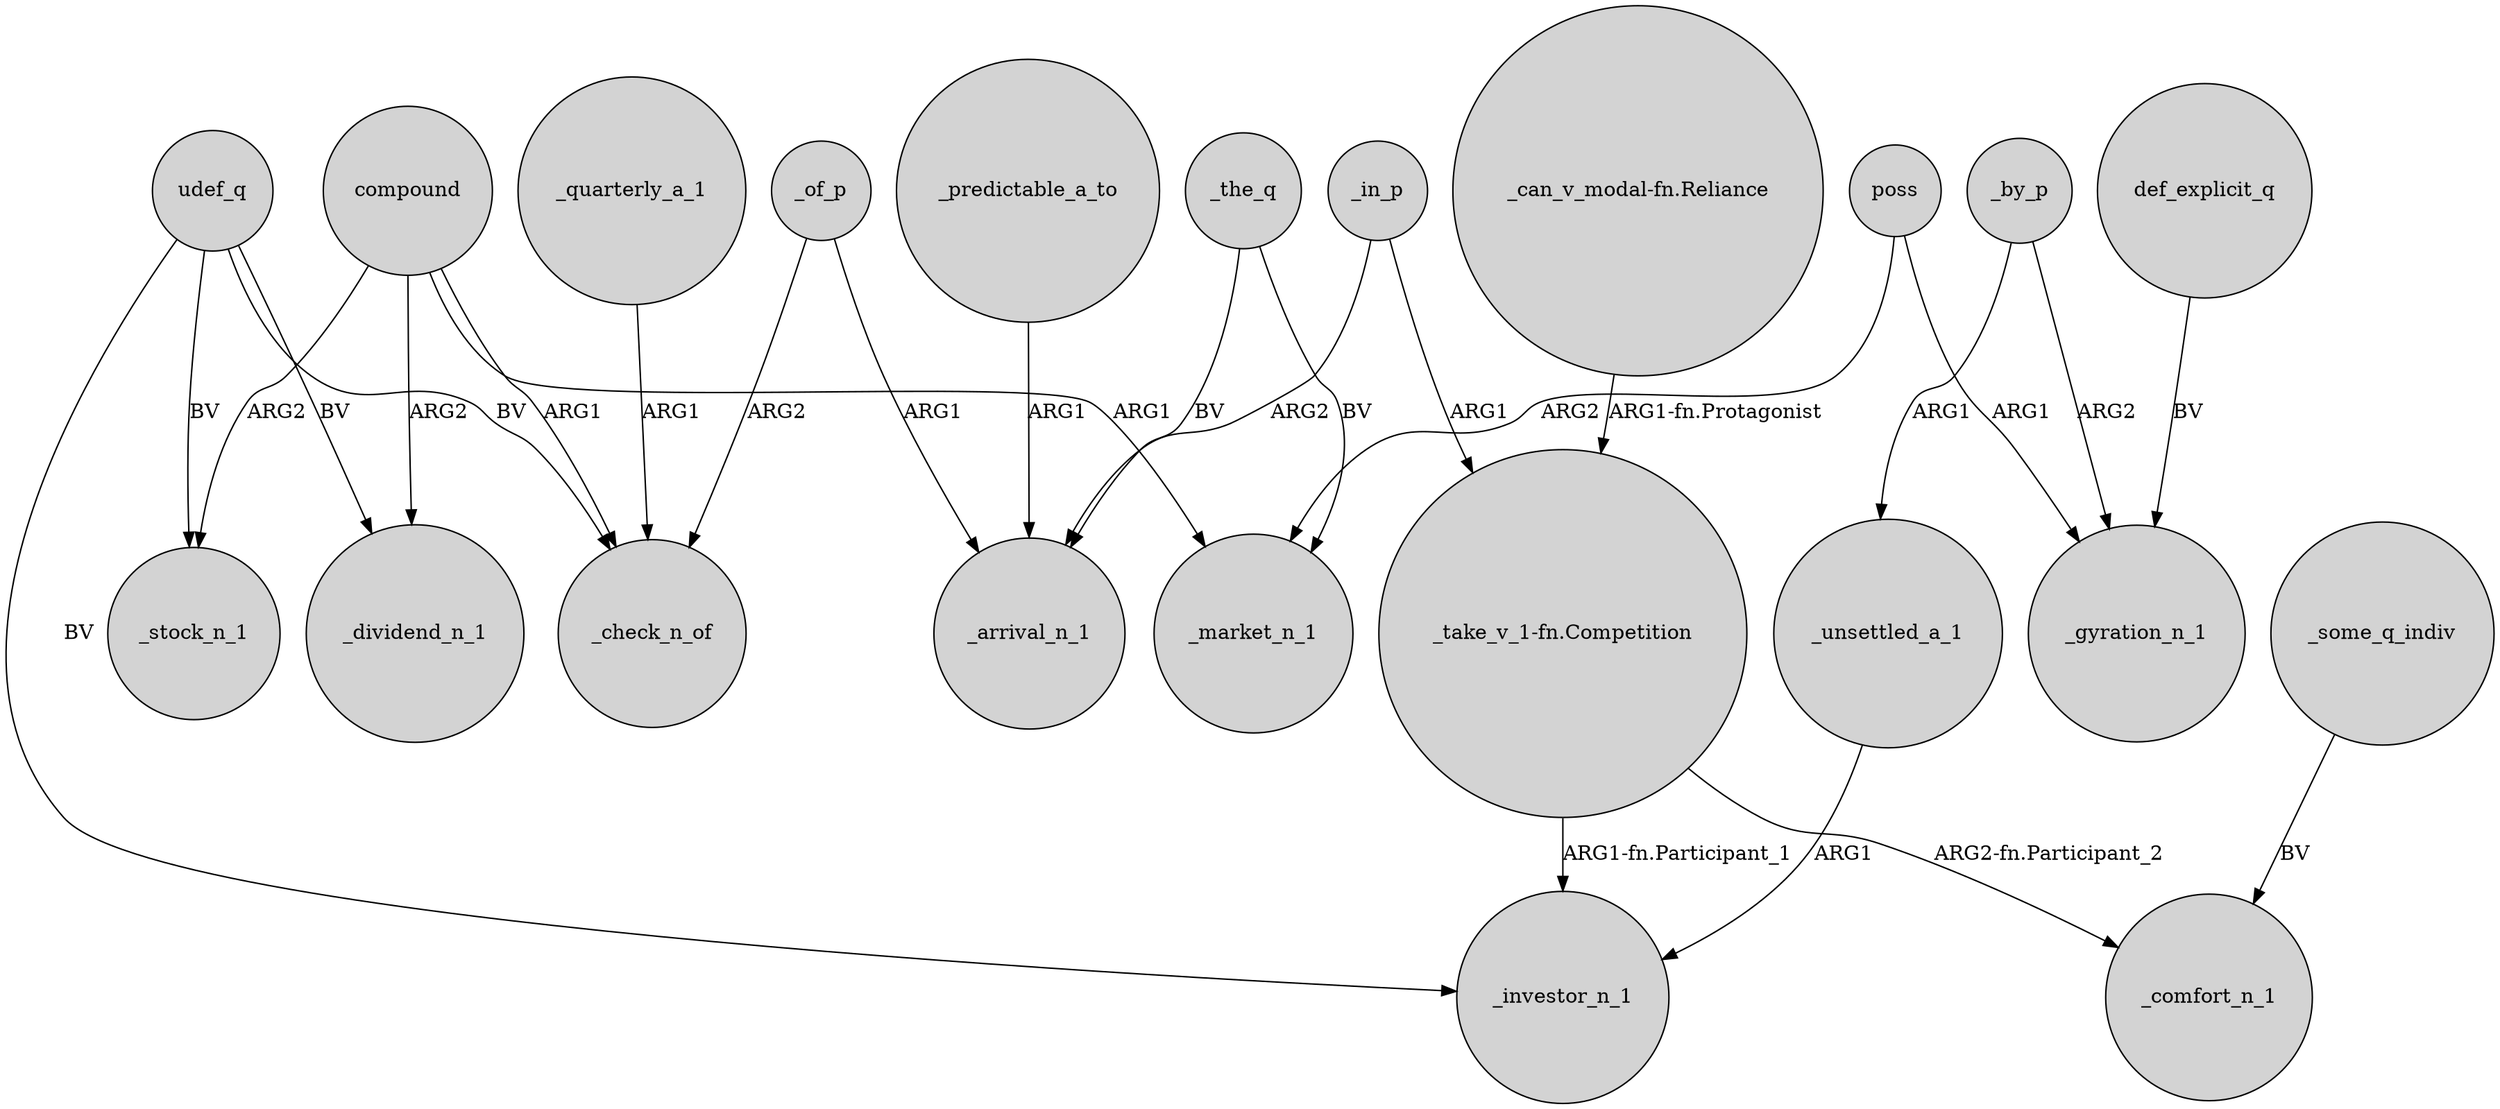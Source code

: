 digraph {
	node [shape=circle style=filled]
	udef_q -> _dividend_n_1 [label=BV]
	_in_p -> "_take_v_1-fn.Competition" [label=ARG1]
	def_explicit_q -> _gyration_n_1 [label=BV]
	_the_q -> _arrival_n_1 [label=BV]
	"_take_v_1-fn.Competition" -> _comfort_n_1 [label="ARG2-fn.Participant_2"]
	_the_q -> _market_n_1 [label=BV]
	udef_q -> _stock_n_1 [label=BV]
	_of_p -> _check_n_of [label=ARG2]
	_by_p -> _gyration_n_1 [label=ARG2]
	_quarterly_a_1 -> _check_n_of [label=ARG1]
	"_take_v_1-fn.Competition" -> _investor_n_1 [label="ARG1-fn.Participant_1"]
	compound -> _stock_n_1 [label=ARG2]
	compound -> _check_n_of [label=ARG1]
	_of_p -> _arrival_n_1 [label=ARG1]
	poss -> _gyration_n_1 [label=ARG1]
	_unsettled_a_1 -> _investor_n_1 [label=ARG1]
	"_can_v_modal-fn.Reliance" -> "_take_v_1-fn.Competition" [label="ARG1-fn.Protagonist"]
	compound -> _market_n_1 [label=ARG1]
	udef_q -> _investor_n_1 [label=BV]
	poss -> _market_n_1 [label=ARG2]
	_by_p -> _unsettled_a_1 [label=ARG1]
	_in_p -> _arrival_n_1 [label=ARG2]
	udef_q -> _check_n_of [label=BV]
	_some_q_indiv -> _comfort_n_1 [label=BV]
	compound -> _dividend_n_1 [label=ARG2]
	_predictable_a_to -> _arrival_n_1 [label=ARG1]
}
